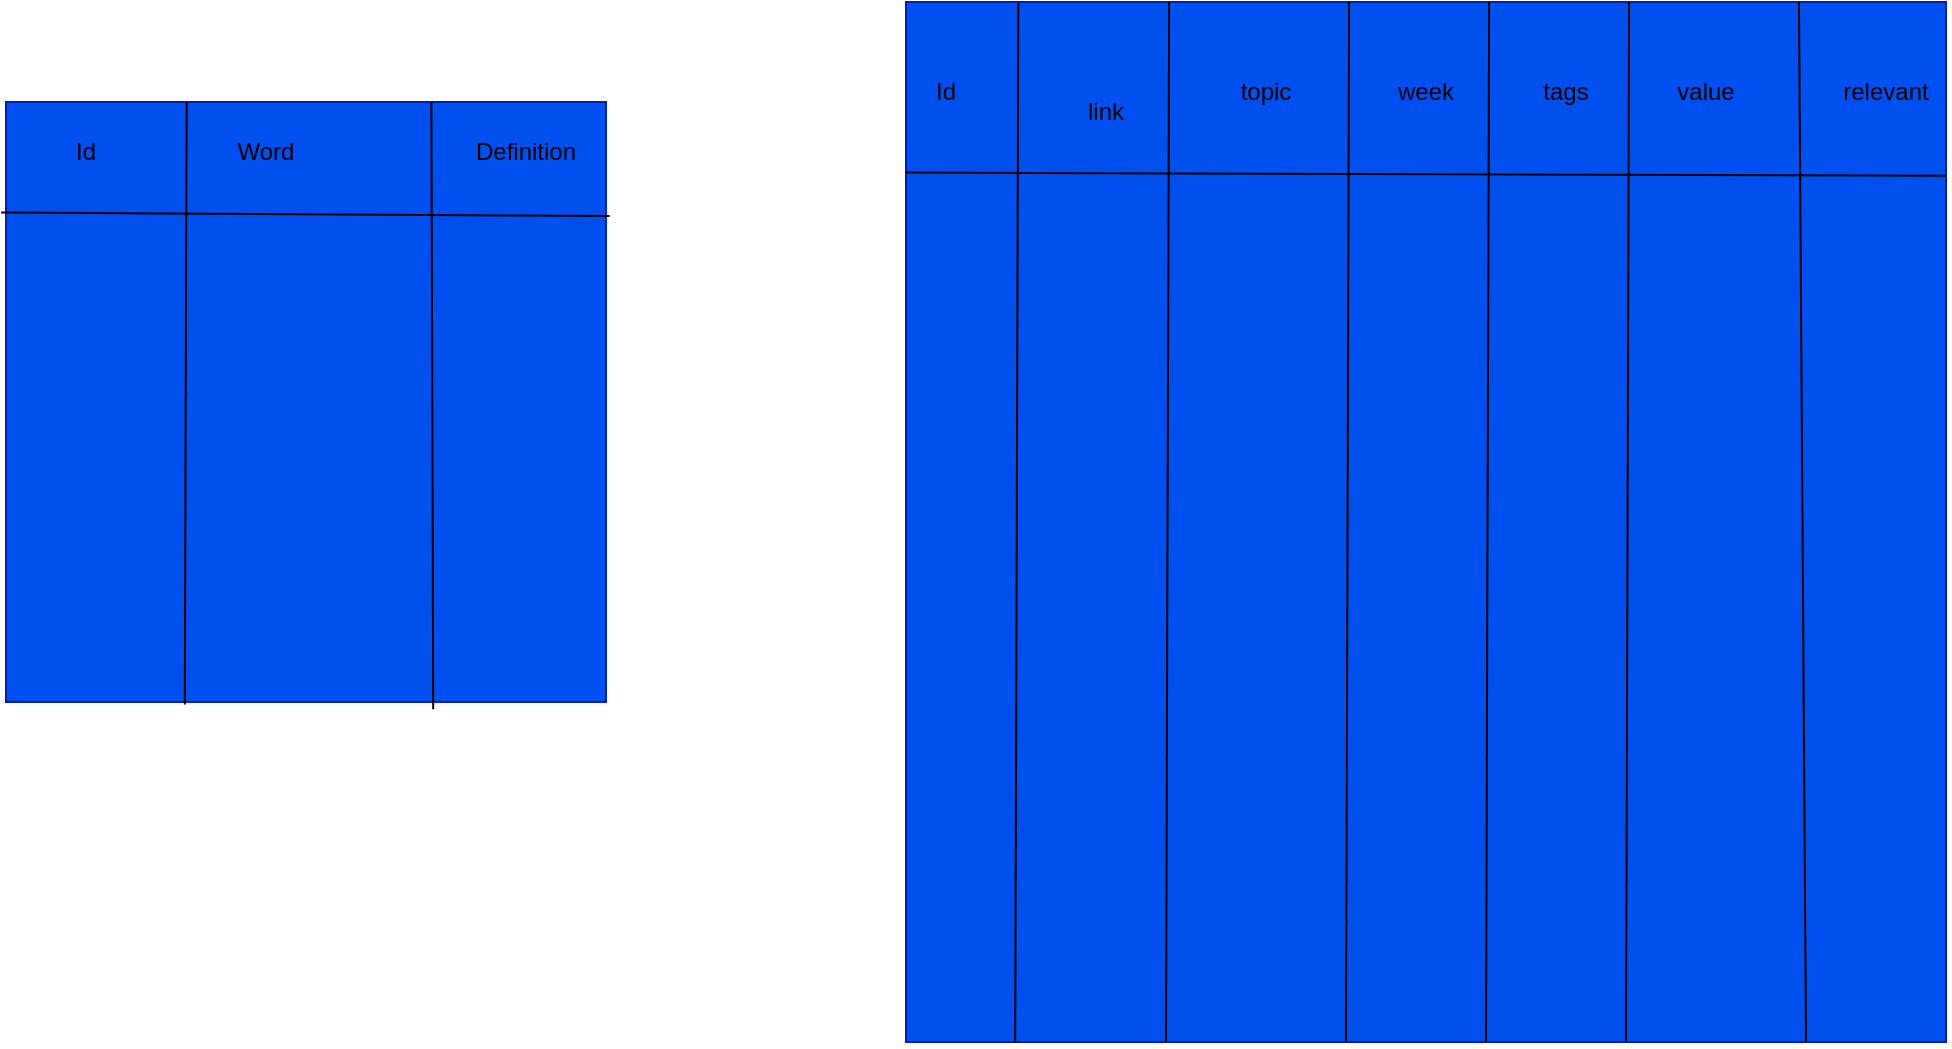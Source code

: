 <mxfile>
    <diagram id="QfnHnr-x5Xik6KicZhVR" name="Page-1">
        <mxGraphModel dx="377" dy="544" grid="1" gridSize="10" guides="1" tooltips="1" connect="1" arrows="1" fold="1" page="1" pageScale="1" pageWidth="827" pageHeight="1169" math="0" shadow="0">
            <root>
                <mxCell id="0"/>
                <mxCell id="1" parent="0"/>
                <mxCell id="2" value="" style="whiteSpace=wrap;html=1;aspect=fixed;fillColor=#0050ef;fontColor=#ffffff;strokeColor=#001DBC;" parent="1" vertex="1">
                    <mxGeometry x="40" y="160" width="300" height="300" as="geometry"/>
                </mxCell>
                <mxCell id="3" value="" style="whiteSpace=wrap;html=1;aspect=fixed;fillColor=#0050ef;fontColor=#ffffff;strokeColor=#001DBC;" parent="1" vertex="1">
                    <mxGeometry x="490" y="110" width="520" height="520" as="geometry"/>
                </mxCell>
                <mxCell id="5" value="" style="endArrow=none;html=1;exitX=-0.008;exitY=0.184;exitDx=0;exitDy=0;exitPerimeter=0;entryX=1.006;entryY=0.19;entryDx=0;entryDy=0;entryPerimeter=0;" parent="1" source="2" target="2" edge="1">
                    <mxGeometry width="50" height="50" relative="1" as="geometry">
                        <mxPoint x="450" y="390" as="sourcePoint"/>
                        <mxPoint x="500" y="340" as="targetPoint"/>
                    </mxGeometry>
                </mxCell>
                <mxCell id="6" value="" style="endArrow=none;html=1;entryX=0.301;entryY=0.001;entryDx=0;entryDy=0;entryPerimeter=0;exitX=0.298;exitY=1.004;exitDx=0;exitDy=0;exitPerimeter=0;" parent="1" source="2" target="2" edge="1">
                    <mxGeometry width="50" height="50" relative="1" as="geometry">
                        <mxPoint x="450" y="390" as="sourcePoint"/>
                        <mxPoint x="500" y="340" as="targetPoint"/>
                    </mxGeometry>
                </mxCell>
                <mxCell id="7" value="Id" style="text;html=1;strokeColor=none;fillColor=none;align=center;verticalAlign=middle;whiteSpace=wrap;rounded=0;" parent="1" vertex="1">
                    <mxGeometry x="50" y="170" width="60" height="30" as="geometry"/>
                </mxCell>
                <mxCell id="8" value="Word" style="text;html=1;strokeColor=none;fillColor=none;align=center;verticalAlign=middle;whiteSpace=wrap;rounded=0;" parent="1" vertex="1">
                    <mxGeometry x="140" y="170" width="60" height="30" as="geometry"/>
                </mxCell>
                <mxCell id="9" value="" style="endArrow=none;html=1;entryX=0.709;entryY=0.001;entryDx=0;entryDy=0;entryPerimeter=0;exitX=0.712;exitY=1.012;exitDx=0;exitDy=0;exitPerimeter=0;" parent="1" source="2" target="2" edge="1">
                    <mxGeometry width="50" height="50" relative="1" as="geometry">
                        <mxPoint x="450" y="390" as="sourcePoint"/>
                        <mxPoint x="500" y="340" as="targetPoint"/>
                    </mxGeometry>
                </mxCell>
                <mxCell id="10" value="Definition" style="text;html=1;strokeColor=none;fillColor=none;align=center;verticalAlign=middle;whiteSpace=wrap;rounded=0;" parent="1" vertex="1">
                    <mxGeometry x="270" y="170" width="60" height="30" as="geometry"/>
                </mxCell>
                <mxCell id="11" value="" style="endArrow=none;html=1;exitX=0;exitY=0.164;exitDx=0;exitDy=0;exitPerimeter=0;entryX=1;entryY=0.167;entryDx=0;entryDy=0;entryPerimeter=0;" parent="1" source="3" target="3" edge="1">
                    <mxGeometry width="50" height="50" relative="1" as="geometry">
                        <mxPoint x="520" y="390" as="sourcePoint"/>
                        <mxPoint x="570" y="340" as="targetPoint"/>
                    </mxGeometry>
                </mxCell>
                <mxCell id="12" value="" style="endArrow=none;html=1;entryX=0.108;entryY=0.001;entryDx=0;entryDy=0;entryPerimeter=0;exitX=0.105;exitY=1.001;exitDx=0;exitDy=0;exitPerimeter=0;" parent="1" source="3" target="3" edge="1">
                    <mxGeometry width="50" height="50" relative="1" as="geometry">
                        <mxPoint x="520" y="390" as="sourcePoint"/>
                        <mxPoint x="570" y="340" as="targetPoint"/>
                    </mxGeometry>
                </mxCell>
                <mxCell id="13" value="" style="endArrow=none;html=1;entryX=0.108;entryY=0.001;entryDx=0;entryDy=0;entryPerimeter=0;exitX=0.105;exitY=1.001;exitDx=0;exitDy=0;exitPerimeter=0;" parent="1" edge="1">
                    <mxGeometry width="50" height="50" relative="1" as="geometry">
                        <mxPoint x="620.0" y="630" as="sourcePoint"/>
                        <mxPoint x="621.56" y="110.0" as="targetPoint"/>
                    </mxGeometry>
                </mxCell>
                <mxCell id="14" value="" style="endArrow=none;html=1;entryX=0.108;entryY=0.001;entryDx=0;entryDy=0;entryPerimeter=0;exitX=0.105;exitY=1.001;exitDx=0;exitDy=0;exitPerimeter=0;" parent="1" edge="1">
                    <mxGeometry width="50" height="50" relative="1" as="geometry">
                        <mxPoint x="710.0" y="630" as="sourcePoint"/>
                        <mxPoint x="711.56" y="110.0" as="targetPoint"/>
                    </mxGeometry>
                </mxCell>
                <mxCell id="15" value="" style="endArrow=none;html=1;entryX=0.108;entryY=0.001;entryDx=0;entryDy=0;entryPerimeter=0;exitX=0.105;exitY=1.001;exitDx=0;exitDy=0;exitPerimeter=0;" parent="1" edge="1">
                    <mxGeometry width="50" height="50" relative="1" as="geometry">
                        <mxPoint x="780.0" y="630" as="sourcePoint"/>
                        <mxPoint x="781.56" y="110.0" as="targetPoint"/>
                    </mxGeometry>
                </mxCell>
                <mxCell id="16" value="" style="endArrow=none;html=1;entryX=0.108;entryY=0.001;entryDx=0;entryDy=0;entryPerimeter=0;exitX=0.105;exitY=1.001;exitDx=0;exitDy=0;exitPerimeter=0;" parent="1" edge="1">
                    <mxGeometry width="50" height="50" relative="1" as="geometry">
                        <mxPoint x="850.0" y="630" as="sourcePoint"/>
                        <mxPoint x="851.56" y="110.0" as="targetPoint"/>
                    </mxGeometry>
                </mxCell>
                <mxCell id="17" value="" style="endArrow=none;html=1;entryX=0.108;entryY=0.001;entryDx=0;entryDy=0;entryPerimeter=0;exitX=0.105;exitY=1.001;exitDx=0;exitDy=0;exitPerimeter=0;" parent="1" edge="1">
                    <mxGeometry width="50" height="50" relative="1" as="geometry">
                        <mxPoint x="940.0" y="630" as="sourcePoint"/>
                        <mxPoint x="936.48" y="110.03" as="targetPoint"/>
                    </mxGeometry>
                </mxCell>
                <mxCell id="19" value="Id" style="text;html=1;strokeColor=none;fillColor=none;align=center;verticalAlign=middle;whiteSpace=wrap;rounded=0;" parent="1" vertex="1">
                    <mxGeometry x="480" y="140" width="60" height="30" as="geometry"/>
                </mxCell>
                <mxCell id="20" value="link" style="text;html=1;strokeColor=none;fillColor=none;align=center;verticalAlign=middle;whiteSpace=wrap;rounded=0;" parent="1" vertex="1">
                    <mxGeometry x="560" y="150" width="60" height="30" as="geometry"/>
                </mxCell>
                <mxCell id="21" value="topic" style="text;html=1;strokeColor=none;fillColor=none;align=center;verticalAlign=middle;whiteSpace=wrap;rounded=0;" parent="1" vertex="1">
                    <mxGeometry x="640" y="140" width="60" height="30" as="geometry"/>
                </mxCell>
                <mxCell id="22" value="week" style="text;html=1;strokeColor=none;fillColor=none;align=center;verticalAlign=middle;whiteSpace=wrap;rounded=0;" parent="1" vertex="1">
                    <mxGeometry x="720" y="140" width="60" height="30" as="geometry"/>
                </mxCell>
                <mxCell id="23" value="tags" style="text;html=1;strokeColor=none;fillColor=none;align=center;verticalAlign=middle;whiteSpace=wrap;rounded=0;" parent="1" vertex="1">
                    <mxGeometry x="790" y="140" width="60" height="30" as="geometry"/>
                </mxCell>
                <mxCell id="24" value="value" style="text;html=1;strokeColor=none;fillColor=none;align=center;verticalAlign=middle;whiteSpace=wrap;rounded=0;" parent="1" vertex="1">
                    <mxGeometry x="860" y="140" width="60" height="30" as="geometry"/>
                </mxCell>
                <mxCell id="25" value="relevant" style="text;html=1;strokeColor=none;fillColor=none;align=center;verticalAlign=middle;whiteSpace=wrap;rounded=0;" parent="1" vertex="1">
                    <mxGeometry x="950" y="140" width="60" height="30" as="geometry"/>
                </mxCell>
            </root>
        </mxGraphModel>
    </diagram>
</mxfile>